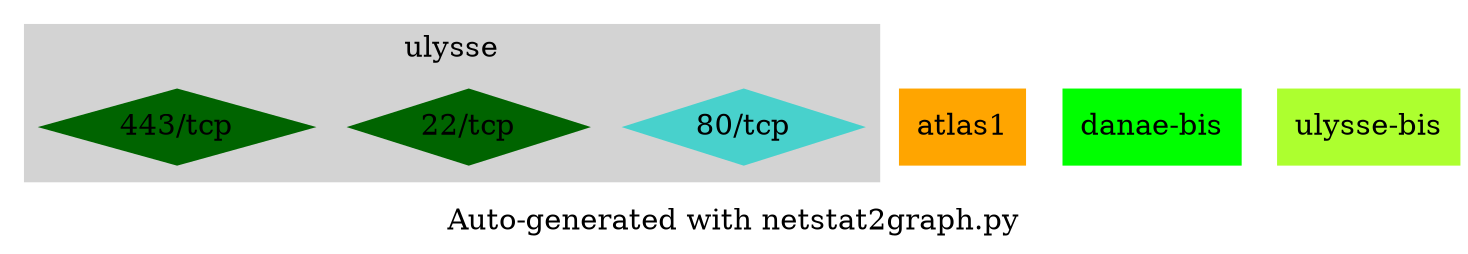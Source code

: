 digraph "" {
	graph [bb="0,0,606.5,114",
		label="Auto-generated with netstat2graph.py",
		lheight=0.21,
		lp="303.25,11.5",
		lwidth=2.97
	];
	node [label="\N"];
	subgraph clusterulysse {
		graph [bb="8,31,362,106",
			color=lightgrey,
			label=ulysse,
			lheight=0.21,
			lp="185,94.5",
			lwidth=0.50,
			style=filled
		];
		"ulysse/80/tcp"		 [color=mediumturquoise,
			height=0.5,
			label="80/tcp",
			pos="306,57",
			rankdir=LR,
			shape=diamond,
			style=filled,
			width=1.3277];
		"ulysse/22/tcp"		 [color=darkgreen,
			height=0.5,
			label="22/tcp",
			pos="193,57",
			rankdir=LR,
			shape=diamond,
			style=filled,
			width=1.3021];
		"ulysse/443/tcp"		 [color=darkgreen,
			height=0.5,
			label="443/tcp",
			pos="72,57",
			rankdir=LR,
			shape=diamond,
			style=filled,
			width=1.5575];
	}
	atlas1	 [color=orange,
		height=0.5,
		label=atlas1,
		pos="399,57",
		shape=box,
		style=filled,
		width=0.75];
	"danae-bis"	 [color=green,
		height=0.5,
		label="danae-bis",
		pos="480,57",
		shape=box,
		style=filled,
		width=0.98611];
	"ulysse-bis"	 [color=greenyellow,
		height=0.5,
		label="ulysse-bis",
		pos="570,57",
		shape=box,
		style=filled,
		width=1.0139];
}

